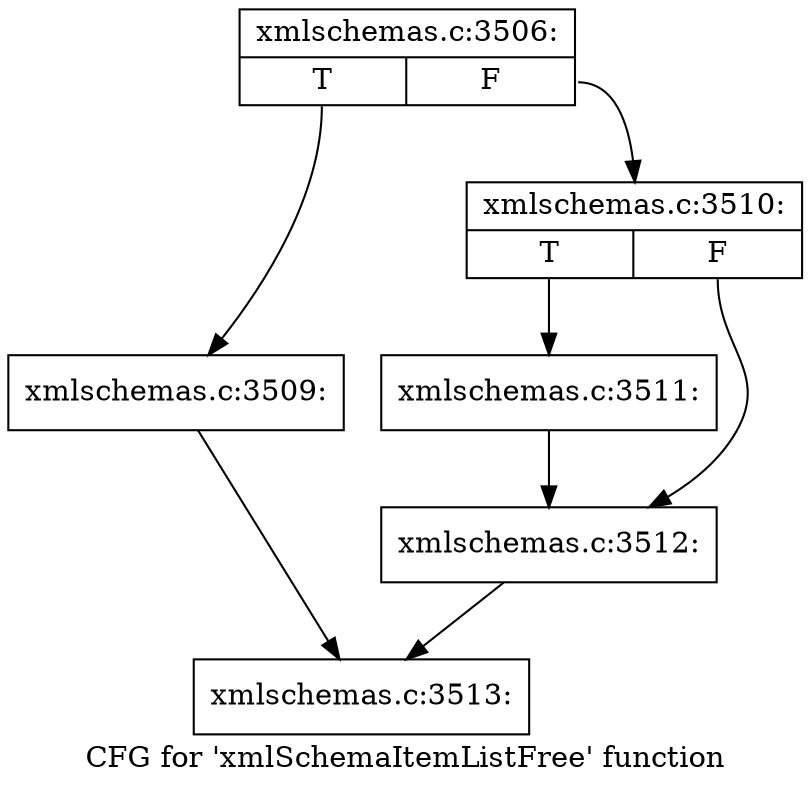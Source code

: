 digraph "CFG for 'xmlSchemaItemListFree' function" {
	label="CFG for 'xmlSchemaItemListFree' function";

	Node0x4a69800 [shape=record,label="{xmlschemas.c:3506:|{<s0>T|<s1>F}}"];
	Node0x4a69800:s0 -> Node0x4a6a860;
	Node0x4a69800:s1 -> Node0x4a6a8b0;
	Node0x4a6a860 [shape=record,label="{xmlschemas.c:3509:}"];
	Node0x4a6a860 -> Node0x4a6a920;
	Node0x4a6a8b0 [shape=record,label="{xmlschemas.c:3510:|{<s0>T|<s1>F}}"];
	Node0x4a6a8b0:s0 -> Node0x4a69bf0;
	Node0x4a6a8b0:s1 -> Node0x4a69c40;
	Node0x4a69bf0 [shape=record,label="{xmlschemas.c:3511:}"];
	Node0x4a69bf0 -> Node0x4a69c40;
	Node0x4a69c40 [shape=record,label="{xmlschemas.c:3512:}"];
	Node0x4a69c40 -> Node0x4a6a920;
	Node0x4a6a920 [shape=record,label="{xmlschemas.c:3513:}"];
}
